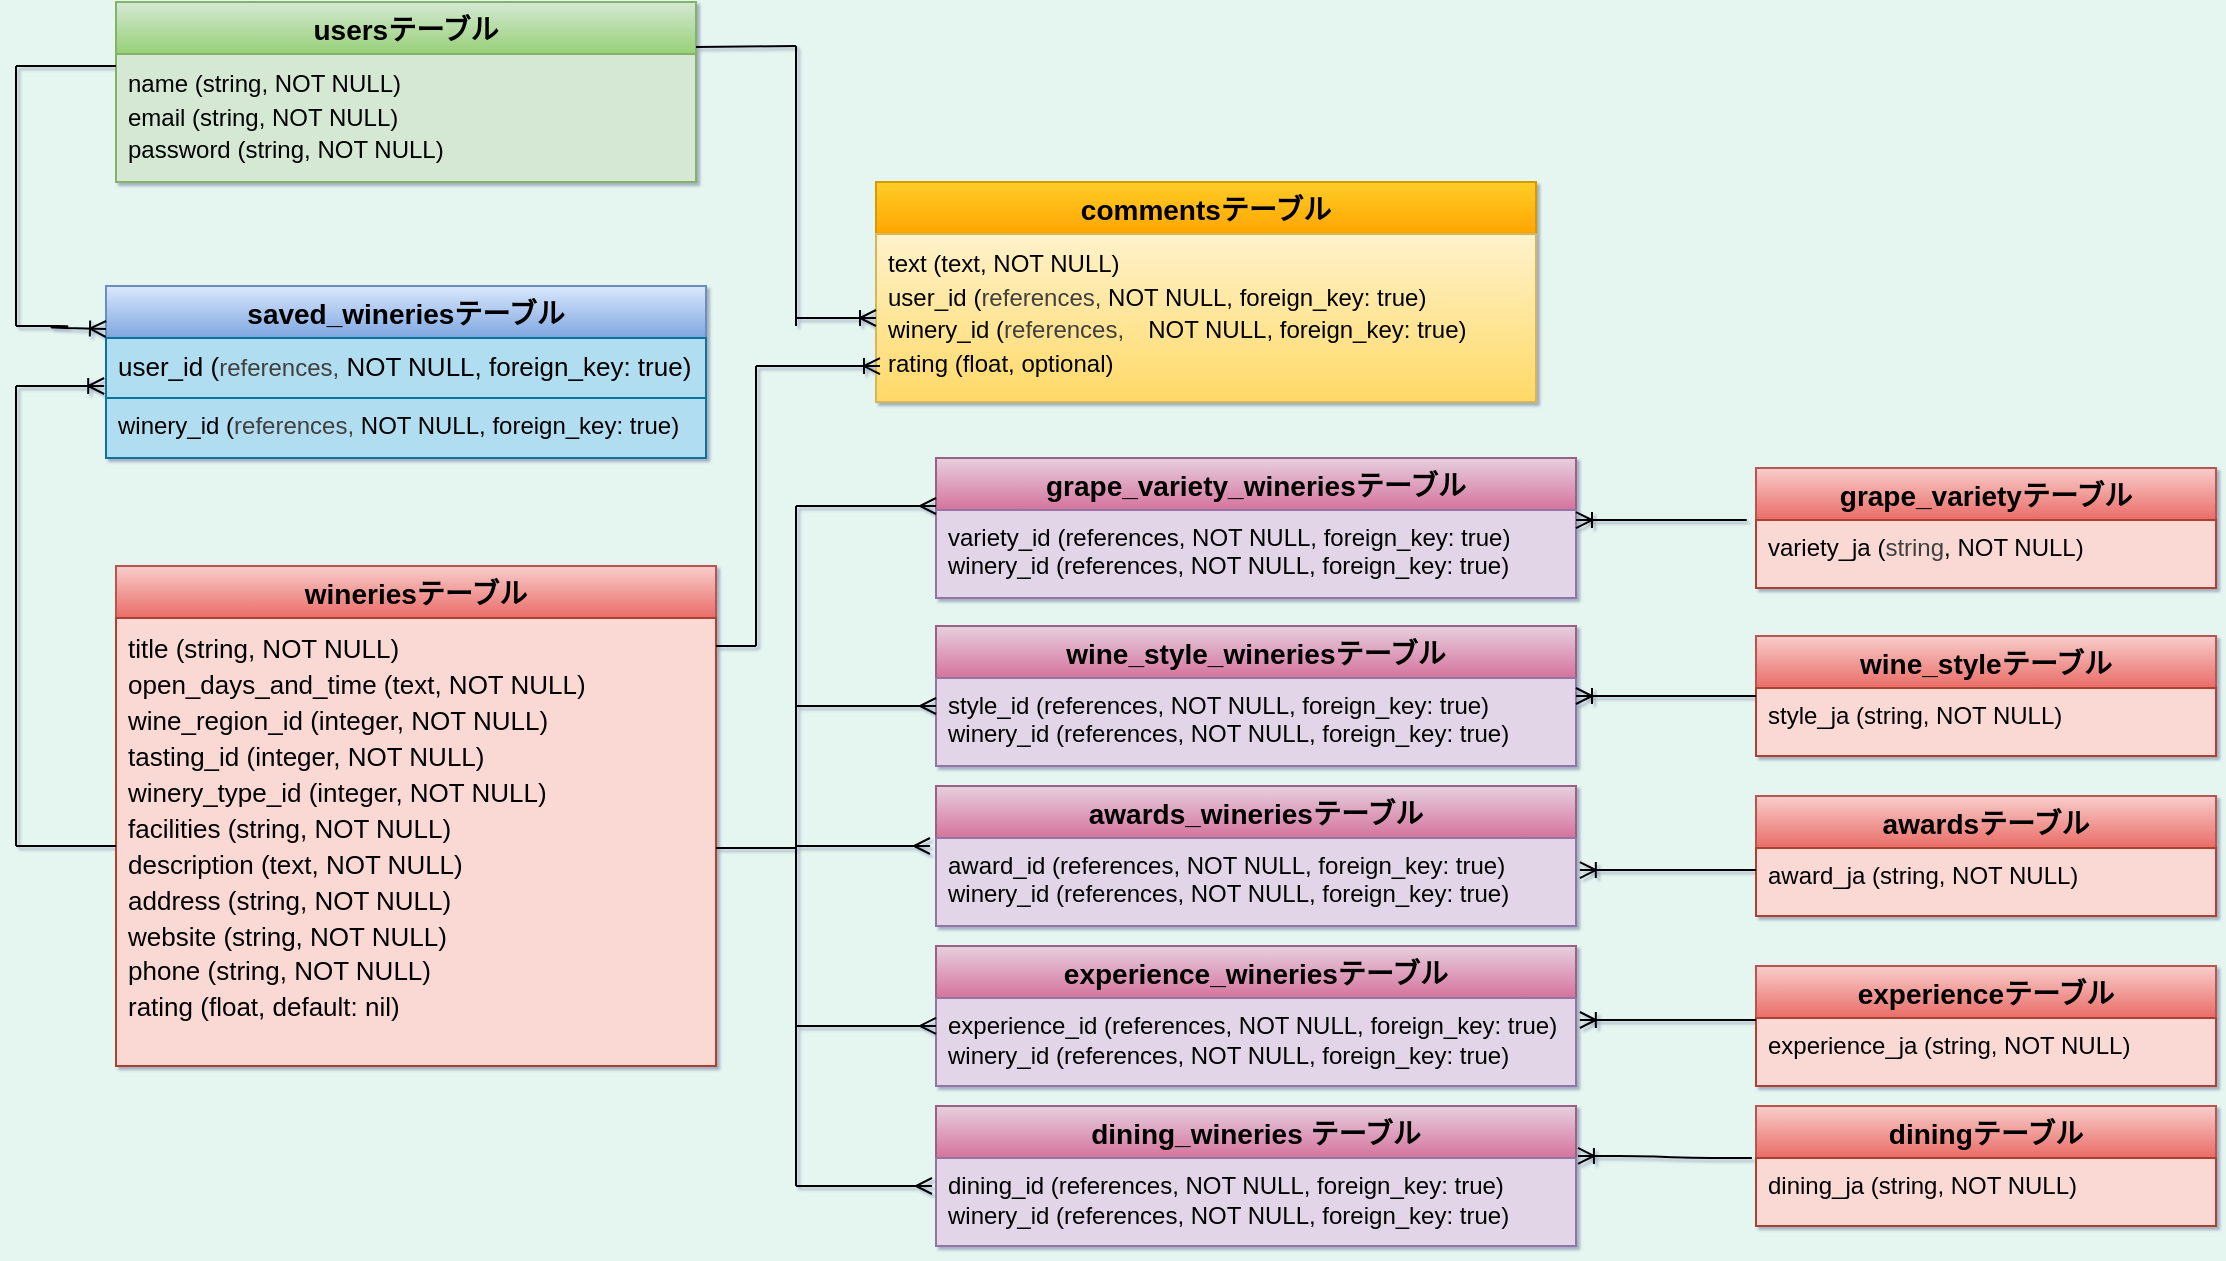 <mxfile>
    <diagram id="an_J3cxopl8ZLr7ngvXZ" name="ページ1">
        <mxGraphModel dx="1067" dy="606" grid="1" gridSize="10" guides="1" tooltips="1" connect="1" arrows="1" fold="1" page="1" pageScale="1" pageWidth="413" pageHeight="291" background="light-dark(#e5f6f1, #121212)" math="0" shadow="1">
            <root>
                <mxCell id="0"/>
                <mxCell id="1" parent="0"/>
                <mxCell id="2" value="usersテーブル" style="swimlane;fontStyle=1;childLayout=stackLayout;horizontal=1;startSize=26;horizontalStack=0;resizeParent=1;resizeParentMax=0;resizeLast=0;collapsible=1;marginBottom=0;align=center;fontSize=14;fillColor=#d5e8d4;strokeColor=#82b366;gradientColor=#97d077;" parent="1" vertex="1">
                    <mxGeometry x="-340" y="18" width="290" height="90" as="geometry">
                        <mxRectangle x="130" y="80" width="60" height="30" as="alternateBounds"/>
                    </mxGeometry>
                </mxCell>
                <mxCell id="5" value="&lt;b id=&quot;docs-internal-guid-aa549176-7fff-8e1a-e9f7-624b31f2bc43&quot; style=&quot;font-weight:normal;&quot;&gt;&lt;font&gt;&lt;p style=&quot;line-height: 1.38; margin-top: 0pt; margin-bottom: 0pt;&quot; dir=&quot;ltr&quot;&gt;&lt;span style=&quot;font-family: Arial, sans-serif; color: rgb(0, 0, 0); background-color: transparent; font-weight: 400; font-style: normal; font-variant: normal; text-decoration: none; vertical-align: baseline; white-space: pre-wrap;&quot;&gt;name (string, NOT NULL)&lt;/span&gt;&lt;/p&gt;&lt;p style=&quot;line-height: 1.38; margin-top: 0pt; margin-bottom: 0pt;&quot; dir=&quot;ltr&quot;&gt;&lt;span style=&quot;font-family: Arial, sans-serif; color: rgb(0, 0, 0); background-color: transparent; font-weight: 400; font-style: normal; font-variant: normal; text-decoration: none; vertical-align: baseline; white-space: pre-wrap;&quot;&gt;email (string, NOT NULL)&lt;/span&gt;&lt;/p&gt;&lt;p style=&quot;line-height: 1.38; margin-top: 0pt; margin-bottom: 0pt;&quot; dir=&quot;ltr&quot;&gt;&lt;span style=&quot;font-family: Arial, sans-serif; color: rgb(0, 0, 0); background-color: transparent; font-weight: 400; font-style: normal; font-variant: normal; text-decoration: none; vertical-align: baseline; white-space: pre-wrap;&quot;&gt;password (string, NOT NULL)&lt;/span&gt;&lt;/p&gt;&lt;/font&gt;&lt;/b&gt;" style="text;strokeColor=#82b366;fillColor=#d5e8d4;spacingLeft=4;spacingRight=4;overflow=hidden;rotatable=0;points=[[0,0.5],[1,0.5]];portConstraint=eastwest;fontSize=12;whiteSpace=wrap;html=1;" parent="2" vertex="1">
                    <mxGeometry y="26" width="290" height="64" as="geometry"/>
                </mxCell>
                <mxCell id="19" value="wineriesテーブル" style="swimlane;fontStyle=1;childLayout=stackLayout;horizontal=1;startSize=26;horizontalStack=0;resizeParent=1;resizeParentMax=0;resizeLast=0;collapsible=1;marginBottom=0;align=center;fontSize=14;fillColor=#f8cecc;strokeColor=#b85450;gradientColor=#ea6b66;" parent="1" vertex="1">
                    <mxGeometry x="-340" y="300" width="300" height="250" as="geometry"/>
                </mxCell>
                <mxCell id="135" value="&lt;b id=&quot;docs-internal-guid-cda905c4-7fff-df46-11da-0d657aad37af&quot; style=&quot;font-weight:normal;&quot;&gt;&lt;font style=&quot;font-size: 13px;&quot;&gt;&lt;p style=&quot;line-height: 1.38; margin-top: 0pt; margin-bottom: 0pt;&quot; dir=&quot;ltr&quot;&gt;&lt;span style=&quot;font-family: Arial, sans-serif; color: rgb(0, 0, 0); background-color: transparent; font-weight: 400; font-style: normal; font-variant: normal; text-decoration: none; vertical-align: baseline; white-space: pre-wrap;&quot;&gt;title (string, NOT NULL)&lt;/span&gt;&lt;/p&gt;&lt;p style=&quot;line-height: 1.38; margin-top: 0pt; margin-bottom: 0pt;&quot; dir=&quot;ltr&quot;&gt;&lt;span style=&quot;font-family: Arial, sans-serif; color: rgb(0, 0, 0); background-color: transparent; font-weight: 400; font-style: normal; font-variant: normal; text-decoration: none; vertical-align: baseline; white-space: pre-wrap;&quot;&gt;open_days_and_time (text, NOT NULL)&lt;/span&gt;&lt;/p&gt;&lt;p style=&quot;line-height: 1.38; margin-top: 0pt; margin-bottom: 0pt;&quot; dir=&quot;ltr&quot;&gt;&lt;span style=&quot;font-family: Arial, sans-serif; color: rgb(0, 0, 0); background-color: transparent; font-weight: 400; font-style: normal; font-variant: normal; text-decoration: none; vertical-align: baseline; white-space: pre-wrap;&quot;&gt;wine_region_id (integer, NOT NULL)&lt;/span&gt;&lt;/p&gt;&lt;p style=&quot;line-height: 1.38; margin-top: 0pt; margin-bottom: 0pt;&quot; dir=&quot;ltr&quot;&gt;&lt;span style=&quot;font-family: Arial, sans-serif; color: rgb(0, 0, 0); background-color: transparent; font-weight: 400; font-style: normal; font-variant: normal; text-decoration: none; vertical-align: baseline; white-space: pre-wrap;&quot;&gt;tasting_id (integer, NOT NULL)&lt;/span&gt;&lt;/p&gt;&lt;p style=&quot;line-height: 1.38; margin-top: 0pt; margin-bottom: 0pt;&quot; dir=&quot;ltr&quot;&gt;&lt;span style=&quot;font-family: Arial, sans-serif; color: rgb(0, 0, 0); background-color: transparent; font-weight: 400; font-style: normal; font-variant: normal; text-decoration: none; vertical-align: baseline; white-space: pre-wrap;&quot;&gt;winery_type_id (integer, NOT NULL)&lt;/span&gt;&lt;/p&gt;&lt;p style=&quot;line-height: 1.38; margin-top: 0pt; margin-bottom: 0pt;&quot; dir=&quot;ltr&quot;&gt;&lt;span style=&quot;font-family: Arial, sans-serif; color: rgb(0, 0, 0); background-color: transparent; font-weight: 400; font-style: normal; font-variant: normal; text-decoration: none; vertical-align: baseline; white-space: pre-wrap;&quot;&gt;facilities (string, NOT NULL)&lt;/span&gt;&lt;/p&gt;&lt;p style=&quot;line-height: 1.38; margin-top: 0pt; margin-bottom: 0pt;&quot; dir=&quot;ltr&quot;&gt;&lt;span style=&quot;font-family: Arial, sans-serif; color: rgb(0, 0, 0); background-color: transparent; font-weight: 400; font-style: normal; font-variant: normal; text-decoration: none; vertical-align: baseline; white-space: pre-wrap;&quot;&gt;description (text, NOT NULL)&lt;/span&gt;&lt;/p&gt;&lt;p style=&quot;line-height: 1.38; margin-top: 0pt; margin-bottom: 0pt;&quot; dir=&quot;ltr&quot;&gt;&lt;span style=&quot;font-family: Arial, sans-serif; color: rgb(0, 0, 0); background-color: transparent; font-weight: 400; font-style: normal; font-variant: normal; text-decoration: none; vertical-align: baseline; white-space: pre-wrap;&quot;&gt;address (string, NOT NULL)&lt;/span&gt;&lt;/p&gt;&lt;p style=&quot;line-height: 1.38; margin-top: 0pt; margin-bottom: 0pt;&quot; dir=&quot;ltr&quot;&gt;&lt;span style=&quot;font-family: Arial, sans-serif; color: rgb(0, 0, 0); background-color: transparent; font-weight: 400; font-style: normal; font-variant: normal; text-decoration: none; vertical-align: baseline; white-space: pre-wrap;&quot;&gt;website (string, NOT NULL)&lt;/span&gt;&lt;/p&gt;&lt;p style=&quot;line-height: 1.38; margin-top: 0pt; margin-bottom: 0pt;&quot; dir=&quot;ltr&quot;&gt;&lt;span style=&quot;font-family: Arial, sans-serif; color: rgb(0, 0, 0); background-color: transparent; font-weight: 400; font-style: normal; font-variant: normal; text-decoration: none; vertical-align: baseline; white-space: pre-wrap;&quot;&gt;phone (string, NOT NULL)&lt;/span&gt;&lt;/p&gt;&lt;p style=&quot;line-height: 1.38; margin-top: 0pt; margin-bottom: 0pt;&quot; dir=&quot;ltr&quot;&gt;&lt;span style=&quot;font-family: Arial, sans-serif; color: rgb(0, 0, 0); background-color: transparent; font-weight: 400; font-style: normal; font-variant: normal; text-decoration: none; vertical-align: baseline; white-space: pre-wrap;&quot;&gt;rating (float, default: nil)&lt;/span&gt;&lt;/p&gt;&lt;/font&gt;&lt;/b&gt;" style="text;strokeColor=#ae4132;fillColor=#fad9d5;spacingLeft=4;spacingRight=4;overflow=hidden;rotatable=0;points=[[0,0.5],[1,0.5]];portConstraint=eastwest;fontSize=12;whiteSpace=wrap;html=1;" parent="19" vertex="1">
                    <mxGeometry y="26" width="300" height="224" as="geometry"/>
                </mxCell>
                <mxCell id="25" value="grape_variety_wineriesテーブル" style="swimlane;fontStyle=1;childLayout=stackLayout;horizontal=1;startSize=26;horizontalStack=0;resizeParent=1;resizeParentMax=0;resizeLast=0;collapsible=1;marginBottom=0;align=center;fontSize=14;fillColor=#e6d0de;gradientColor=#d5739d;strokeColor=#996185;" parent="1" vertex="1">
                    <mxGeometry x="70" y="246" width="320" height="70" as="geometry"/>
                </mxCell>
                <mxCell id="26" value="&lt;span id=&quot;docs-internal-guid-654ffcdf-7fff-17dc-195f-5052ca67bb1c&quot;&gt;&lt;span style=&quot;font-family: Arial, sans-serif; color: rgb(0, 0, 0); background-color: transparent; font-variant-numeric: normal; font-variant-east-asian: normal; font-variant-alternates: normal; font-variant-position: normal; font-variant-emoji: normal; vertical-align: baseline; white-space-collapse: preserve;&quot;&gt;&lt;font&gt;variety_id (references, NOT NULL, foreign_key: true)&lt;/font&gt;&lt;/span&gt;&lt;/span&gt;&lt;div&gt;&lt;span id=&quot;docs-internal-guid-aaf50459-7fff-b0b0-1cd5-f9732777ad4d&quot;&gt;&lt;span style=&quot;font-family: Arial, sans-serif; color: rgb(0, 0, 0); background-color: transparent; font-variant-numeric: normal; font-variant-east-asian: normal; font-variant-alternates: normal; font-variant-position: normal; font-variant-emoji: normal; vertical-align: baseline; white-space-collapse: preserve;&quot;&gt;&lt;font&gt;winery_id (references, NOT NULL, foreign_key: true)&lt;/font&gt;&lt;/span&gt;&lt;/span&gt;&lt;span&gt;&lt;span style=&quot;font-size: 9pt; font-family: Arial, sans-serif; color: rgb(0, 0, 0); background-color: transparent; font-variant-numeric: normal; font-variant-east-asian: normal; font-variant-alternates: normal; font-variant-position: normal; font-variant-emoji: normal; vertical-align: baseline; white-space-collapse: preserve;&quot;&gt;&lt;/span&gt;&lt;/span&gt;&lt;/div&gt;" style="text;strokeColor=#9673a6;fillColor=#e1d5e7;spacingLeft=4;spacingRight=4;overflow=hidden;rotatable=0;points=[[0,0.5],[1,0.5]];portConstraint=eastwest;fontSize=12;whiteSpace=wrap;html=1;" parent="25" vertex="1">
                    <mxGeometry y="26" width="320" height="44" as="geometry"/>
                </mxCell>
                <mxCell id="29" value="commentsテーブル" style="swimlane;fontStyle=1;childLayout=stackLayout;horizontal=1;startSize=26;horizontalStack=0;resizeParent=1;resizeParentMax=0;resizeLast=0;collapsible=1;marginBottom=0;align=center;fontSize=14;fillColor=#ffcd28;gradientColor=#ffa500;strokeColor=#d79b00;" parent="1" vertex="1">
                    <mxGeometry x="40" y="108" width="330" height="110" as="geometry"/>
                </mxCell>
                <mxCell id="30" value="&lt;span id=&quot;docs-internal-guid-7d95387e-7fff-0e46-027d-bd45aa6ced50&quot;&gt;&lt;p style=&quot;line-height:1.38;margin-top:0pt;margin-bottom:0pt;&quot; dir=&quot;ltr&quot;&gt;&lt;span style=&quot;font-family: Arial, sans-serif; color: rgb(0, 0, 0); background-color: transparent; font-variant-numeric: normal; font-variant-east-asian: normal; font-variant-alternates: normal; font-variant-position: normal; font-variant-emoji: normal; vertical-align: baseline; white-space-collapse: preserve;&quot;&gt;&lt;font&gt;text (text, NOT NULL)&lt;/font&gt;&lt;/span&gt;&lt;/p&gt;&lt;p style=&quot;line-height:1.38;margin-top:0pt;margin-bottom:0pt;&quot; dir=&quot;ltr&quot;&gt;&lt;span style=&quot;font-family: Arial, sans-serif; color: rgb(0, 0, 0); background-color: transparent; font-variant-numeric: normal; font-variant-east-asian: normal; font-variant-alternates: normal; font-variant-position: normal; font-variant-emoji: normal; vertical-align: baseline; white-space-collapse: preserve;&quot;&gt;&lt;font&gt;user_id (&lt;/font&gt;&lt;/span&gt;&lt;span style=&quot;color: rgb(63, 63, 63); font-family: Arial, sans-serif; white-space-collapse: preserve; background-color: transparent;&quot;&gt;references,&lt;/span&gt;&lt;span style=&quot;background-color: transparent; font-family: Arial, sans-serif; white-space-collapse: preserve;&quot;&gt; NOT NULL, foreign_key: true)&lt;/span&gt;&lt;/p&gt;&lt;p style=&quot;line-height:1.38;margin-top:0pt;margin-bottom:0pt;&quot; dir=&quot;ltr&quot;&gt;&lt;span style=&quot;font-family: Arial, sans-serif; color: rgb(0, 0, 0); background-color: transparent; font-variant-numeric: normal; font-variant-east-asian: normal; font-variant-alternates: normal; font-variant-position: normal; font-variant-emoji: normal; vertical-align: baseline; white-space-collapse: preserve;&quot;&gt;&lt;font&gt;winery_id (&lt;/font&gt;&lt;/span&gt;&lt;span style=&quot;color: rgb(63, 63, 63); font-family: Arial, sans-serif; white-space-collapse: preserve; background-color: transparent;&quot;&gt;references,　&lt;/span&gt;&lt;span style=&quot;background-color: transparent; font-family: Arial, sans-serif; white-space-collapse: preserve;&quot;&gt;NOT NULL, foreign_key: true)&lt;/span&gt;&lt;/p&gt;&lt;p style=&quot;line-height:1.38;margin-top:0pt;margin-bottom:0pt;&quot; dir=&quot;ltr&quot;&gt;&lt;span style=&quot;font-family: Arial, sans-serif; color: rgb(0, 0, 0); background-color: transparent; font-variant-numeric: normal; font-variant-east-asian: normal; font-variant-alternates: normal; font-variant-position: normal; font-variant-emoji: normal; vertical-align: baseline; white-space-collapse: preserve;&quot;&gt;&lt;font&gt;rating (float, optional)&lt;/font&gt;&lt;/span&gt;&lt;/p&gt;&lt;div&gt;&lt;span style=&quot;font-size: 11pt; font-family: Arial, sans-serif; color: rgb(0, 0, 0); background-color: transparent; font-variant-numeric: normal; font-variant-east-asian: normal; font-variant-alternates: normal; font-variant-position: normal; font-variant-emoji: normal; vertical-align: baseline; white-space-collapse: preserve;&quot;&gt;&lt;br&gt;&lt;br&gt;&lt;/span&gt;&lt;/div&gt;&lt;/span&gt;" style="text;strokeColor=#d6b656;fillColor=#fff2cc;spacingLeft=4;spacingRight=4;overflow=hidden;rotatable=0;points=[[0,0.5],[1,0.5]];portConstraint=eastwest;fontSize=12;whiteSpace=wrap;html=1;gradientColor=#ffd966;" parent="29" vertex="1">
                    <mxGeometry y="26" width="330" height="84" as="geometry"/>
                </mxCell>
                <mxCell id="33" value="wine_style_wineriesテーブル" style="swimlane;fontStyle=1;childLayout=stackLayout;horizontal=1;startSize=26;horizontalStack=0;resizeParent=1;resizeParentMax=0;resizeLast=0;collapsible=1;marginBottom=0;align=center;fontSize=14;fillColor=#e6d0de;gradientColor=#d5739d;strokeColor=#996185;" parent="1" vertex="1">
                    <mxGeometry x="70" y="330" width="320" height="70" as="geometry"/>
                </mxCell>
                <mxCell id="34" value="&lt;span id=&quot;docs-internal-guid-15a5d98b-7fff-0c9f-8966-f99b8d51e6b4&quot;&gt;&lt;span style=&quot;font-size: 9pt; font-family: Arial, sans-serif; color: rgb(0, 0, 0); background-color: transparent; font-variant-numeric: normal; font-variant-east-asian: normal; font-variant-alternates: normal; font-variant-position: normal; font-variant-emoji: normal; vertical-align: baseline; white-space-collapse: preserve;&quot;&gt;style_id (references, NOT NULL, foreign_key: true)&lt;/span&gt;&lt;/span&gt;&lt;div&gt;&lt;span id=&quot;docs-internal-guid-f93d6b46-7fff-650a-37c2-49072ba863cc&quot;&gt;&lt;span style=&quot;font-size: 9pt; font-family: Arial, sans-serif; color: rgb(0, 0, 0); background-color: transparent; font-variant-numeric: normal; font-variant-east-asian: normal; font-variant-alternates: normal; font-variant-position: normal; font-variant-emoji: normal; vertical-align: baseline; white-space-collapse: preserve;&quot;&gt;winery_id (references, NOT NULL, foreign_key: true)&lt;/span&gt;&lt;/span&gt;&lt;span&gt;&lt;span style=&quot;font-size: 9pt; font-family: Arial, sans-serif; color: rgb(0, 0, 0); background-color: transparent; font-variant-numeric: normal; font-variant-east-asian: normal; font-variant-alternates: normal; font-variant-position: normal; font-variant-emoji: normal; vertical-align: baseline; white-space-collapse: preserve;&quot;&gt;&lt;/span&gt;&lt;/span&gt;&lt;/div&gt;" style="text;strokeColor=#9673a6;fillColor=#e1d5e7;spacingLeft=4;spacingRight=4;overflow=hidden;rotatable=0;points=[[0,0.5],[1,0.5]];portConstraint=eastwest;fontSize=12;whiteSpace=wrap;html=1;" parent="33" vertex="1">
                    <mxGeometry y="26" width="320" height="44" as="geometry"/>
                </mxCell>
                <mxCell id="37" value="awards_wineriesテーブル" style="swimlane;fontStyle=1;childLayout=stackLayout;horizontal=1;startSize=26;horizontalStack=0;resizeParent=1;resizeParentMax=0;resizeLast=0;collapsible=1;marginBottom=0;align=center;fontSize=14;fillColor=#e6d0de;gradientColor=#d5739d;strokeColor=#996185;" parent="1" vertex="1">
                    <mxGeometry x="70" y="410" width="320" height="70" as="geometry"/>
                </mxCell>
                <mxCell id="38" value="&lt;span id=&quot;docs-internal-guid-9edd2df1-7fff-b4a0-5df2-a6a299af17c7&quot;&gt;&lt;span style=&quot;font-size: 9pt; font-family: Arial, sans-serif; color: rgb(0, 0, 0); background-color: transparent; font-variant-numeric: normal; font-variant-east-asian: normal; font-variant-alternates: normal; font-variant-position: normal; font-variant-emoji: normal; vertical-align: baseline; white-space-collapse: preserve;&quot;&gt;award_id (references, NOT NULL, foreign_key: true)&lt;/span&gt;&lt;/span&gt;&lt;div&gt;&lt;span id=&quot;docs-internal-guid-03108578-7fff-3287-41ab-277a87217451&quot;&gt;&lt;span style=&quot;font-size: 9pt; font-family: Arial, sans-serif; color: rgb(0, 0, 0); background-color: transparent; font-variant-numeric: normal; font-variant-east-asian: normal; font-variant-alternates: normal; font-variant-position: normal; font-variant-emoji: normal; vertical-align: baseline; white-space-collapse: preserve;&quot;&gt;winery_id (references, NOT NULL, foreign_key: true)&lt;/span&gt;&lt;/span&gt;&lt;span&gt;&lt;span style=&quot;font-size: 9pt; font-family: Arial, sans-serif; color: rgb(0, 0, 0); background-color: transparent; font-variant-numeric: normal; font-variant-east-asian: normal; font-variant-alternates: normal; font-variant-position: normal; font-variant-emoji: normal; vertical-align: baseline; white-space-collapse: preserve;&quot;&gt;&lt;/span&gt;&lt;/span&gt;&lt;/div&gt;" style="text;strokeColor=#9673a6;fillColor=#e1d5e7;spacingLeft=4;spacingRight=4;overflow=hidden;rotatable=0;points=[[0,0.5],[1,0.5]];portConstraint=eastwest;fontSize=12;whiteSpace=wrap;html=1;" parent="37" vertex="1">
                    <mxGeometry y="26" width="320" height="44" as="geometry"/>
                </mxCell>
                <mxCell id="41" value="experience_wineriesテーブル" style="swimlane;fontStyle=1;childLayout=stackLayout;horizontal=1;startSize=26;horizontalStack=0;resizeParent=1;resizeParentMax=0;resizeLast=0;collapsible=1;marginBottom=0;align=center;fontSize=14;fillColor=#e6d0de;gradientColor=#d5739d;strokeColor=#996185;" parent="1" vertex="1">
                    <mxGeometry x="70" y="490" width="320" height="70" as="geometry"/>
                </mxCell>
                <mxCell id="120" style="edgeStyle=none;html=1;entryX=1;entryY=0.5;entryDx=0;entryDy=0;" parent="41" source="42" target="41" edge="1">
                    <mxGeometry relative="1" as="geometry"/>
                </mxCell>
                <mxCell id="42" value="&lt;span id=&quot;docs-internal-guid-43018b92-7fff-b2ad-bf32-fcb43c72d260&quot;&gt;&lt;span style=&quot;font-size: 9pt; font-family: Arial, sans-serif; color: rgb(0, 0, 0); background-color: transparent; font-variant-numeric: normal; font-variant-east-asian: normal; font-variant-alternates: normal; font-variant-position: normal; font-variant-emoji: normal; vertical-align: baseline; white-space-collapse: preserve;&quot;&gt;experience_id (references, NOT NULL, foreign_key: true)&lt;/span&gt;&lt;/span&gt;&lt;div&gt;&lt;span id=&quot;docs-internal-guid-f0c1422e-7fff-10c9-3999-efe26c499085&quot;&gt;&lt;p style=&quot;line-height:1.38;margin-top:0pt;margin-bottom:0pt;&quot; dir=&quot;ltr&quot;&gt;&lt;span style=&quot;font-size: 9pt; font-family: Arial, sans-serif; color: rgb(0, 0, 0); background-color: transparent; font-variant-numeric: normal; font-variant-east-asian: normal; font-variant-alternates: normal; font-variant-position: normal; font-variant-emoji: normal; vertical-align: baseline; white-space-collapse: preserve;&quot;&gt;winery_id (references, NOT NULL, foreign_key: true)&lt;/span&gt;&lt;/p&gt;&lt;/span&gt;&lt;div&gt;&lt;span&gt;&lt;span style=&quot;font-size: 9pt; font-family: Arial, sans-serif; color: rgb(0, 0, 0); background-color: transparent; font-variant-numeric: normal; font-variant-east-asian: normal; font-variant-alternates: normal; font-variant-position: normal; font-variant-emoji: normal; vertical-align: baseline; white-space-collapse: preserve;&quot;&gt;&lt;br&gt;&lt;/span&gt;&lt;/span&gt;&lt;/div&gt;&lt;/div&gt;" style="text;strokeColor=#9673a6;fillColor=#e1d5e7;spacingLeft=4;spacingRight=4;overflow=hidden;rotatable=0;points=[[0,0.5],[1,0.5]];portConstraint=eastwest;fontSize=12;whiteSpace=wrap;html=1;" parent="41" vertex="1">
                    <mxGeometry y="26" width="320" height="44" as="geometry"/>
                </mxCell>
                <mxCell id="45" value="dining_wineries テーブル" style="swimlane;fontStyle=1;childLayout=stackLayout;horizontal=1;startSize=26;horizontalStack=0;resizeParent=1;resizeParentMax=0;resizeLast=0;collapsible=1;marginBottom=0;align=center;fontSize=14;fillColor=#e6d0de;gradientColor=#d5739d;strokeColor=#996185;" parent="1" vertex="1">
                    <mxGeometry x="70" y="570" width="320" height="70" as="geometry"/>
                </mxCell>
                <mxCell id="46" value="&lt;span id=&quot;docs-internal-guid-e842013b-7fff-788e-3d2d-85ec07923918&quot;&gt;&lt;span style=&quot;font-size: 9pt; font-family: Arial, sans-serif; color: rgb(0, 0, 0); background-color: transparent; font-variant-numeric: normal; font-variant-east-asian: normal; font-variant-alternates: normal; font-variant-position: normal; font-variant-emoji: normal; vertical-align: baseline; white-space-collapse: preserve;&quot;&gt;dining_id (references, NOT NULL, foreign_key: true)&lt;/span&gt;&lt;/span&gt;&lt;div&gt;&lt;span id=&quot;docs-internal-guid-24b685c1-7fff-d420-787e-f8b9316a3136&quot;&gt;&lt;p style=&quot;line-height:1.38;margin-top:0pt;margin-bottom:0pt;&quot; dir=&quot;ltr&quot;&gt;&lt;span style=&quot;font-size: 9pt; font-family: Arial, sans-serif; color: rgb(0, 0, 0); background-color: transparent; font-variant-numeric: normal; font-variant-east-asian: normal; font-variant-alternates: normal; font-variant-position: normal; font-variant-emoji: normal; vertical-align: baseline; white-space-collapse: preserve;&quot;&gt;winery_id (references, NOT NULL, foreign_key: true)&lt;/span&gt;&lt;/p&gt;&lt;/span&gt;&lt;/div&gt;" style="text;strokeColor=#9673a6;fillColor=#e1d5e7;spacingLeft=4;spacingRight=4;overflow=hidden;rotatable=0;points=[[0,0.5],[1,0.5]];portConstraint=eastwest;fontSize=12;whiteSpace=wrap;html=1;" parent="45" vertex="1">
                    <mxGeometry y="26" width="320" height="44" as="geometry"/>
                </mxCell>
                <mxCell id="50" value="saved_wineriesテーブル" style="swimlane;fontStyle=1;childLayout=stackLayout;horizontal=1;startSize=26;horizontalStack=0;resizeParent=1;resizeParentMax=0;resizeLast=0;collapsible=1;marginBottom=0;align=center;fontSize=14;fillColor=#dae8fc;strokeColor=#6c8ebf;gradientColor=#7ea6e0;" parent="1" vertex="1">
                    <mxGeometry x="-345" y="160" width="300" height="86" as="geometry"/>
                </mxCell>
                <mxCell id="51" value="&lt;span id=&quot;docs-internal-guid-89a0a991-7fff-2695-11c1-ef4389c299a8&quot;&gt;&lt;span style=&quot;font-family: Arial, sans-serif; color: rgb(0, 0, 0); background-color: transparent; font-variant-numeric: normal; font-variant-east-asian: normal; font-variant-alternates: normal; font-variant-position: normal; font-variant-emoji: normal; vertical-align: baseline; white-space-collapse: preserve;&quot;&gt;&lt;font style=&quot;font-size: 13px;&quot;&gt;user_id (&lt;span style=&quot;color: rgb(63, 63, 63); font-size: 12px;&quot;&gt;references,&lt;/span&gt; NOT NULL, foreign_key: true)&lt;/font&gt;&lt;/span&gt;&lt;/span&gt;" style="text;strokeColor=#10739e;fillColor=#b1ddf0;spacingLeft=4;spacingRight=4;overflow=hidden;rotatable=0;points=[[0,0.5],[1,0.5]];portConstraint=eastwest;fontSize=12;whiteSpace=wrap;html=1;" parent="50" vertex="1">
                    <mxGeometry y="26" width="300" height="30" as="geometry"/>
                </mxCell>
                <mxCell id="52" value="&lt;b id=&quot;docs-internal-guid-0d9be05b-7fff-7044-5425-e6cdb0822b17&quot; style=&quot;font-weight:normal;&quot;&gt;&lt;span style=&quot;font-family: Arial, sans-serif; color: rgb(0, 0, 0); background-color: transparent; font-weight: 400; font-style: normal; font-variant: normal; text-decoration: none; vertical-align: baseline; white-space: pre-wrap;&quot;&gt;&lt;font&gt;winery_id (&lt;span style=&quot;color: rgb(63, 63, 63);&quot;&gt;references,&lt;/span&gt; NOT NULL, foreign_key: true)&lt;/font&gt;&lt;/span&gt;&lt;/b&gt;" style="text;strokeColor=#10739e;fillColor=#b1ddf0;spacingLeft=4;spacingRight=4;overflow=hidden;rotatable=0;points=[[0,0.5],[1,0.5]];portConstraint=eastwest;fontSize=12;whiteSpace=wrap;html=1;" parent="50" vertex="1">
                    <mxGeometry y="56" width="300" height="30" as="geometry"/>
                </mxCell>
                <mxCell id="69" value="grape_varietyテーブル" style="swimlane;fontStyle=1;childLayout=stackLayout;horizontal=1;startSize=26;horizontalStack=0;resizeParent=1;resizeParentMax=0;resizeLast=0;collapsible=1;marginBottom=0;align=center;fontSize=14;fillColor=#f8cecc;gradientColor=#ea6b66;strokeColor=#b85450;" parent="1" vertex="1">
                    <mxGeometry x="480" y="251" width="230" height="60" as="geometry"/>
                </mxCell>
                <mxCell id="70" value="&lt;span id=&quot;docs-internal-guid-56316971-7fff-f06a-2bd5-2c9c5f907369&quot;&gt;&lt;span style=&quot;font-family: Arial, sans-serif; color: rgb(0, 0, 0); background-color: transparent; font-variant-numeric: normal; font-variant-east-asian: normal; font-variant-alternates: normal; font-variant-position: normal; font-variant-emoji: normal; vertical-align: baseline; white-space-collapse: preserve;&quot;&gt;&lt;font&gt;variety_ja (&lt;span style=&quot;color: rgb(63, 63, 63);&quot;&gt;string&lt;/span&gt;, NOT NULL)&lt;/font&gt;&lt;/span&gt;&lt;/span&gt;" style="text;strokeColor=#ae4132;fillColor=#fad9d5;spacingLeft=4;spacingRight=4;overflow=hidden;rotatable=0;points=[[0,0.5],[1,0.5]];portConstraint=eastwest;fontSize=12;whiteSpace=wrap;html=1;" parent="69" vertex="1">
                    <mxGeometry y="26" width="230" height="34" as="geometry"/>
                </mxCell>
                <mxCell id="71" value="wine_styleテーブル" style="swimlane;fontStyle=1;childLayout=stackLayout;horizontal=1;startSize=26;horizontalStack=0;resizeParent=1;resizeParentMax=0;resizeLast=0;collapsible=1;marginBottom=0;align=center;fontSize=14;fillColor=#f8cecc;gradientColor=#ea6b66;strokeColor=#b85450;" parent="1" vertex="1">
                    <mxGeometry x="480" y="335" width="230" height="60" as="geometry"/>
                </mxCell>
                <mxCell id="72" value="&lt;span id=&quot;docs-internal-guid-6b8fd5ed-7fff-ffcd-ed38-5b21c29e5dfc&quot;&gt;&lt;span style=&quot;font-family: Arial, sans-serif; color: rgb(0, 0, 0); background-color: transparent; font-variant-numeric: normal; font-variant-east-asian: normal; font-variant-alternates: normal; font-variant-position: normal; font-variant-emoji: normal; vertical-align: baseline; white-space-collapse: preserve;&quot;&gt;&lt;font&gt;style_ja (string, NOT NULL)&lt;/font&gt;&lt;/span&gt;&lt;/span&gt;" style="text;strokeColor=#ae4132;fillColor=#fad9d5;spacingLeft=4;spacingRight=4;overflow=hidden;rotatable=0;points=[[0,0.5],[1,0.5]];portConstraint=eastwest;fontSize=12;whiteSpace=wrap;html=1;" parent="71" vertex="1">
                    <mxGeometry y="26" width="230" height="34" as="geometry"/>
                </mxCell>
                <mxCell id="75" value="awardsテーブル" style="swimlane;fontStyle=1;childLayout=stackLayout;horizontal=1;startSize=26;horizontalStack=0;resizeParent=1;resizeParentMax=0;resizeLast=0;collapsible=1;marginBottom=0;align=center;fontSize=14;fillColor=#f8cecc;gradientColor=#ea6b66;strokeColor=#b85450;" parent="1" vertex="1">
                    <mxGeometry x="480" y="415" width="230" height="60" as="geometry"/>
                </mxCell>
                <mxCell id="76" value="&lt;span id=&quot;docs-internal-guid-af1a4b69-7fff-698d-dca5-66ff50a36f3c&quot;&gt;&lt;span style=&quot;font-family: Arial, sans-serif; color: rgb(0, 0, 0); background-color: transparent; font-variant-numeric: normal; font-variant-east-asian: normal; font-variant-alternates: normal; font-variant-position: normal; font-variant-emoji: normal; vertical-align: baseline; white-space-collapse: preserve;&quot;&gt;&lt;font&gt;award_ja (string, NOT NULL)&lt;/font&gt;&lt;/span&gt;&lt;/span&gt;" style="text;strokeColor=#ae4132;fillColor=#fad9d5;spacingLeft=4;spacingRight=4;overflow=hidden;rotatable=0;points=[[0,0.5],[1,0.5]];portConstraint=eastwest;fontSize=12;whiteSpace=wrap;html=1;" parent="75" vertex="1">
                    <mxGeometry y="26" width="230" height="34" as="geometry"/>
                </mxCell>
                <mxCell id="77" value="experienceテーブル" style="swimlane;fontStyle=1;childLayout=stackLayout;horizontal=1;startSize=26;horizontalStack=0;resizeParent=1;resizeParentMax=0;resizeLast=0;collapsible=1;marginBottom=0;align=center;fontSize=14;fillColor=#f8cecc;gradientColor=#ea6b66;strokeColor=#b85450;" parent="1" vertex="1">
                    <mxGeometry x="480" y="500" width="230" height="60" as="geometry"/>
                </mxCell>
                <mxCell id="78" value="&lt;span id=&quot;docs-internal-guid-f4a9bfd1-7fff-b6a9-9db7-1e347710c485&quot;&gt;&lt;span style=&quot;font-family: Arial, sans-serif; color: rgb(0, 0, 0); background-color: transparent; font-variant-numeric: normal; font-variant-east-asian: normal; font-variant-alternates: normal; font-variant-position: normal; font-variant-emoji: normal; vertical-align: baseline; white-space-collapse: preserve;&quot;&gt;&lt;font&gt;experience_ja (string, NOT NULL)&lt;/font&gt;&lt;/span&gt;&lt;/span&gt;" style="text;strokeColor=#ae4132;fillColor=#fad9d5;spacingLeft=4;spacingRight=4;overflow=hidden;rotatable=0;points=[[0,0.5],[1,0.5]];portConstraint=eastwest;fontSize=12;whiteSpace=wrap;html=1;" parent="77" vertex="1">
                    <mxGeometry y="26" width="230" height="34" as="geometry"/>
                </mxCell>
                <mxCell id="79" value="diningテーブル" style="swimlane;fontStyle=1;childLayout=stackLayout;horizontal=1;startSize=26;horizontalStack=0;resizeParent=1;resizeParentMax=0;resizeLast=0;collapsible=1;marginBottom=0;align=center;fontSize=14;fillColor=#f8cecc;gradientColor=#ea6b66;strokeColor=#b85450;" parent="1" vertex="1">
                    <mxGeometry x="480" y="570" width="230" height="60" as="geometry"/>
                </mxCell>
                <mxCell id="80" value="&lt;div&gt;&lt;span id=&quot;docs-internal-guid-40996d66-7fff-1d14-56d4-f51722a85ab6&quot;&gt;&lt;span style=&quot;font-family: Arial, sans-serif; color: rgb(0, 0, 0); background-color: transparent; font-variant-numeric: normal; font-variant-east-asian: normal; font-variant-alternates: normal; font-variant-position: normal; font-variant-emoji: normal; vertical-align: baseline; white-space-collapse: preserve;&quot;&gt;dining_ja (string, NOT NULL)&lt;/span&gt;&lt;/span&gt;&lt;/div&gt;" style="text;strokeColor=#ae4132;fillColor=#fad9d5;spacingLeft=4;spacingRight=4;overflow=hidden;rotatable=0;points=[[0,0.5],[1,0.5]];portConstraint=eastwest;fontSize=12;whiteSpace=wrap;html=1;" parent="79" vertex="1">
                    <mxGeometry y="26" width="230" height="34" as="geometry"/>
                </mxCell>
                <mxCell id="85" value="" style="endArrow=none;html=1;rounded=0;" parent="1" edge="1">
                    <mxGeometry relative="1" as="geometry">
                        <mxPoint y="270" as="sourcePoint"/>
                        <mxPoint y="610" as="targetPoint"/>
                    </mxGeometry>
                </mxCell>
                <mxCell id="88" value="" style="edgeStyle=entityRelationEdgeStyle;fontSize=12;html=1;endArrow=ERmany;" parent="1" edge="1">
                    <mxGeometry width="100" height="100" relative="1" as="geometry">
                        <mxPoint y="270" as="sourcePoint"/>
                        <mxPoint x="70" y="270" as="targetPoint"/>
                        <Array as="points">
                            <mxPoint x="10" y="270"/>
                            <mxPoint x="-40" y="762.5"/>
                            <mxPoint x="40" y="270"/>
                            <mxPoint x="-30" y="692.5"/>
                            <mxPoint y="622.5"/>
                        </Array>
                    </mxGeometry>
                </mxCell>
                <mxCell id="95" value="" style="edgeStyle=entityRelationEdgeStyle;fontSize=12;html=1;endArrow=ERmany;" parent="1" edge="1">
                    <mxGeometry width="100" height="100" relative="1" as="geometry">
                        <mxPoint y="370" as="sourcePoint"/>
                        <mxPoint x="70" y="370" as="targetPoint"/>
                        <Array as="points">
                            <mxPoint x="70" y="330"/>
                            <mxPoint x="20" y="822.5"/>
                            <mxPoint x="100" y="330"/>
                            <mxPoint x="30" y="752.5"/>
                            <mxPoint x="60" y="682.5"/>
                        </Array>
                    </mxGeometry>
                </mxCell>
                <mxCell id="96" value="" style="edgeStyle=entityRelationEdgeStyle;fontSize=12;html=1;endArrow=ERmany;" parent="1" edge="1">
                    <mxGeometry width="100" height="100" relative="1" as="geometry">
                        <mxPoint y="440" as="sourcePoint"/>
                        <mxPoint x="67" y="440" as="targetPoint"/>
                        <Array as="points">
                            <mxPoint x="80" y="340"/>
                            <mxPoint x="30" y="440"/>
                            <mxPoint x="30" y="832.5"/>
                            <mxPoint x="110" y="340"/>
                            <mxPoint x="40" y="762.5"/>
                            <mxPoint x="70" y="692.5"/>
                        </Array>
                    </mxGeometry>
                </mxCell>
                <mxCell id="97" value="" style="edgeStyle=entityRelationEdgeStyle;fontSize=12;html=1;endArrow=ERmany;entryX=0;entryY=0.318;entryDx=0;entryDy=0;entryPerimeter=0;" parent="1" target="42" edge="1">
                    <mxGeometry width="100" height="100" relative="1" as="geometry">
                        <mxPoint y="530" as="sourcePoint"/>
                        <mxPoint x="150" y="350" as="targetPoint"/>
                        <Array as="points">
                            <mxPoint x="90" y="350"/>
                            <mxPoint x="40" y="842.5"/>
                            <mxPoint x="120" y="350"/>
                            <mxPoint x="50" y="772.5"/>
                            <mxPoint x="80" y="702.5"/>
                        </Array>
                    </mxGeometry>
                </mxCell>
                <mxCell id="98" value="" style="edgeStyle=entityRelationEdgeStyle;fontSize=12;html=1;endArrow=ERmany;" parent="1" edge="1">
                    <mxGeometry width="100" height="100" relative="1" as="geometry">
                        <mxPoint y="610" as="sourcePoint"/>
                        <mxPoint x="68" y="610" as="targetPoint"/>
                        <Array as="points">
                            <mxPoint x="100" y="360"/>
                            <mxPoint x="430" y="160"/>
                            <mxPoint x="30" y="520"/>
                            <mxPoint x="50" y="852.5"/>
                            <mxPoint x="130" y="360"/>
                            <mxPoint x="60" y="782.5"/>
                            <mxPoint x="90" y="712.5"/>
                        </Array>
                    </mxGeometry>
                </mxCell>
                <mxCell id="105" value="" style="endArrow=none;html=1;rounded=0;" parent="1" edge="1">
                    <mxGeometry relative="1" as="geometry">
                        <mxPoint x="-40" y="441" as="sourcePoint"/>
                        <mxPoint y="441" as="targetPoint"/>
                    </mxGeometry>
                </mxCell>
                <mxCell id="106" value="" style="edgeStyle=entityRelationEdgeStyle;fontSize=12;html=1;endArrow=ERoneToMany;entryX=1;entryY=0.114;entryDx=0;entryDy=0;entryPerimeter=0;" parent="1" target="26" edge="1">
                    <mxGeometry width="100" height="100" relative="1" as="geometry">
                        <mxPoint x="450" y="277" as="sourcePoint"/>
                        <mxPoint x="430" y="300" as="targetPoint"/>
                        <Array as="points">
                            <mxPoint x="490" y="280"/>
                            <mxPoint x="440" y="277"/>
                            <mxPoint x="490" y="277"/>
                            <mxPoint x="490" y="277"/>
                        </Array>
                    </mxGeometry>
                </mxCell>
                <mxCell id="108" value="" style="edgeStyle=entityRelationEdgeStyle;fontSize=12;html=1;endArrow=ERoneToMany;entryX=1;entryY=0.5;entryDx=0;entryDy=0;exitX=0;exitY=0.5;exitDx=0;exitDy=0;" parent="1" source="71" target="33" edge="1">
                    <mxGeometry width="100" height="100" relative="1" as="geometry">
                        <mxPoint x="460" y="360" as="sourcePoint"/>
                        <mxPoint x="400" y="287" as="targetPoint"/>
                        <Array as="points">
                            <mxPoint x="530" y="360"/>
                            <mxPoint x="530" y="360"/>
                            <mxPoint x="550" y="365"/>
                            <mxPoint x="560" y="360"/>
                            <mxPoint x="460" y="365"/>
                            <mxPoint x="530" y="360"/>
                            <mxPoint x="530" y="360"/>
                            <mxPoint x="570" y="365"/>
                            <mxPoint x="570" y="365"/>
                            <mxPoint x="570" y="365"/>
                            <mxPoint x="570" y="370"/>
                            <mxPoint x="570" y="365"/>
                            <mxPoint x="560" y="360"/>
                            <mxPoint x="560" y="365"/>
                            <mxPoint x="560" y="365"/>
                            <mxPoint x="560" y="370"/>
                            <mxPoint x="560" y="365"/>
                            <mxPoint x="570" y="365"/>
                            <mxPoint x="560" y="330"/>
                            <mxPoint x="570" y="350"/>
                            <mxPoint x="560" y="370"/>
                        </Array>
                    </mxGeometry>
                </mxCell>
                <mxCell id="113" value="" style="edgeStyle=entityRelationEdgeStyle;fontSize=12;html=1;endArrow=ERoneToMany;entryX=1.006;entryY=0.364;entryDx=0;entryDy=0;entryPerimeter=0;exitX=0;exitY=0.324;exitDx=0;exitDy=0;exitPerimeter=0;" parent="1" source="76" target="38" edge="1">
                    <mxGeometry width="100" height="100" relative="1" as="geometry">
                        <mxPoint x="460" y="450" as="sourcePoint"/>
                        <mxPoint x="400" y="375" as="targetPoint"/>
                        <Array as="points">
                            <mxPoint x="570" y="370"/>
                            <mxPoint x="570" y="380"/>
                            <mxPoint x="440" y="450"/>
                            <mxPoint x="450" y="440"/>
                            <mxPoint x="570" y="375"/>
                            <mxPoint x="580" y="375"/>
                            <mxPoint x="570" y="340"/>
                            <mxPoint x="580" y="360"/>
                            <mxPoint x="570" y="380"/>
                        </Array>
                    </mxGeometry>
                </mxCell>
                <mxCell id="115" value="" style="edgeStyle=entityRelationEdgeStyle;fontSize=12;html=1;endArrow=ERoneToMany;entryX=1.006;entryY=0.25;entryDx=0;entryDy=0;exitX=0;exitY=0.029;exitDx=0;exitDy=0;exitPerimeter=0;entryPerimeter=0;" parent="1" source="78" target="42" edge="1">
                    <mxGeometry width="100" height="100" relative="1" as="geometry">
                        <mxPoint x="450" y="543" as="sourcePoint"/>
                        <mxPoint x="402" y="462" as="targetPoint"/>
                        <Array as="points">
                            <mxPoint x="580" y="380"/>
                            <mxPoint x="580" y="390"/>
                            <mxPoint x="450" y="460"/>
                            <mxPoint x="460" y="450"/>
                            <mxPoint x="580" y="385"/>
                            <mxPoint x="590" y="385"/>
                            <mxPoint x="580" y="350"/>
                            <mxPoint x="590" y="370"/>
                            <mxPoint x="580" y="390"/>
                        </Array>
                    </mxGeometry>
                </mxCell>
                <mxCell id="122" value="" style="edgeStyle=entityRelationEdgeStyle;fontSize=12;html=1;endArrow=ERoneToMany;entryX=1.003;entryY=-0.023;entryDx=0;entryDy=0;entryPerimeter=0;exitX=-0.009;exitY=0;exitDx=0;exitDy=0;exitPerimeter=0;" parent="1" source="80" target="46" edge="1">
                    <mxGeometry width="100" height="100" relative="1" as="geometry">
                        <mxPoint x="480" y="613" as="sourcePoint"/>
                        <mxPoint x="402" y="537" as="targetPoint"/>
                        <Array as="points">
                            <mxPoint x="590" y="390"/>
                            <mxPoint x="590" y="400"/>
                            <mxPoint x="460" y="470"/>
                            <mxPoint x="470" y="460"/>
                            <mxPoint x="590" y="395"/>
                            <mxPoint x="600" y="395"/>
                            <mxPoint x="590" y="360"/>
                            <mxPoint x="600" y="380"/>
                            <mxPoint x="590" y="400"/>
                        </Array>
                    </mxGeometry>
                </mxCell>
                <mxCell id="133" value="" style="endArrow=none;html=1;rounded=0;" parent="1" edge="1">
                    <mxGeometry relative="1" as="geometry">
                        <mxPoint x="-390" y="180" as="sourcePoint"/>
                        <mxPoint x="-390" y="50" as="targetPoint"/>
                        <Array as="points"/>
                    </mxGeometry>
                </mxCell>
                <mxCell id="134" value="" style="endArrow=none;html=1;rounded=0;" parent="1" edge="1">
                    <mxGeometry relative="1" as="geometry">
                        <mxPoint x="-390" y="210" as="sourcePoint"/>
                        <mxPoint x="-390" y="440" as="targetPoint"/>
                        <Array as="points"/>
                    </mxGeometry>
                </mxCell>
                <mxCell id="136" value="" style="endArrow=none;html=1;rounded=0;" parent="1" edge="1">
                    <mxGeometry relative="1" as="geometry">
                        <mxPoint x="-390" y="440" as="sourcePoint"/>
                        <mxPoint x="-340" y="440" as="targetPoint"/>
                    </mxGeometry>
                </mxCell>
                <mxCell id="137" value="" style="edgeStyle=entityRelationEdgeStyle;fontSize=12;html=1;endArrow=ERoneToMany;entryX=-0.003;entryY=0.8;entryDx=0;entryDy=0;entryPerimeter=0;" parent="1" target="51" edge="1">
                    <mxGeometry width="100" height="100" relative="1" as="geometry">
                        <mxPoint x="-390" y="210" as="sourcePoint"/>
                        <mxPoint x="-350" y="210" as="targetPoint"/>
                    </mxGeometry>
                </mxCell>
                <mxCell id="139" value="" style="endArrow=none;html=1;rounded=0;" parent="1" edge="1">
                    <mxGeometry relative="1" as="geometry">
                        <mxPoint x="-390" y="50" as="sourcePoint"/>
                        <mxPoint x="-340" y="50" as="targetPoint"/>
                    </mxGeometry>
                </mxCell>
                <mxCell id="141" value="" style="edgeStyle=entityRelationEdgeStyle;fontSize=12;html=1;endArrow=ERoneToMany;entryX=0;entryY=0.25;entryDx=0;entryDy=0;" parent="1" target="50" edge="1">
                    <mxGeometry width="100" height="100" relative="1" as="geometry">
                        <mxPoint x="-390" y="180" as="sourcePoint"/>
                        <mxPoint x="-345" y="182" as="targetPoint"/>
                    </mxGeometry>
                </mxCell>
                <mxCell id="143" value="" style="endArrow=none;html=1;rounded=0;" parent="1" edge="1">
                    <mxGeometry relative="1" as="geometry">
                        <mxPoint y="40" as="sourcePoint"/>
                        <mxPoint y="180" as="targetPoint"/>
                    </mxGeometry>
                </mxCell>
                <mxCell id="144" value="" style="endArrow=none;html=1;rounded=0;exitX=1;exitY=0.25;exitDx=0;exitDy=0;" parent="1" source="2" edge="1">
                    <mxGeometry relative="1" as="geometry">
                        <mxPoint x="-60" y="310" as="sourcePoint"/>
                        <mxPoint y="40" as="targetPoint"/>
                    </mxGeometry>
                </mxCell>
                <mxCell id="145" value="" style="edgeStyle=entityRelationEdgeStyle;fontSize=12;html=1;endArrow=ERoneToMany;" parent="1" target="30" edge="1">
                    <mxGeometry width="100" height="100" relative="1" as="geometry">
                        <mxPoint y="176" as="sourcePoint"/>
                        <mxPoint x="70" y="250" as="targetPoint"/>
                    </mxGeometry>
                </mxCell>
                <mxCell id="146" value="" style="endArrow=none;html=1;rounded=0;" edge="1" parent="1">
                    <mxGeometry relative="1" as="geometry">
                        <mxPoint x="-20" y="200" as="sourcePoint"/>
                        <mxPoint x="-20" y="340" as="targetPoint"/>
                    </mxGeometry>
                </mxCell>
                <mxCell id="149" value="" style="endArrow=none;html=1;rounded=0;" edge="1" parent="1">
                    <mxGeometry relative="1" as="geometry">
                        <mxPoint x="-40" y="340" as="sourcePoint"/>
                        <mxPoint x="-20" y="340" as="targetPoint"/>
                    </mxGeometry>
                </mxCell>
                <mxCell id="150" value="" style="edgeStyle=entityRelationEdgeStyle;fontSize=12;html=1;endArrow=ERoneToMany;entryX=0.006;entryY=0.786;entryDx=0;entryDy=0;entryPerimeter=0;" edge="1" parent="1" target="30">
                    <mxGeometry width="100" height="100" relative="1" as="geometry">
                        <mxPoint x="-20" y="200" as="sourcePoint"/>
                        <mxPoint x="-20" y="270" as="targetPoint"/>
                    </mxGeometry>
                </mxCell>
            </root>
        </mxGraphModel>
    </diagram>
</mxfile>